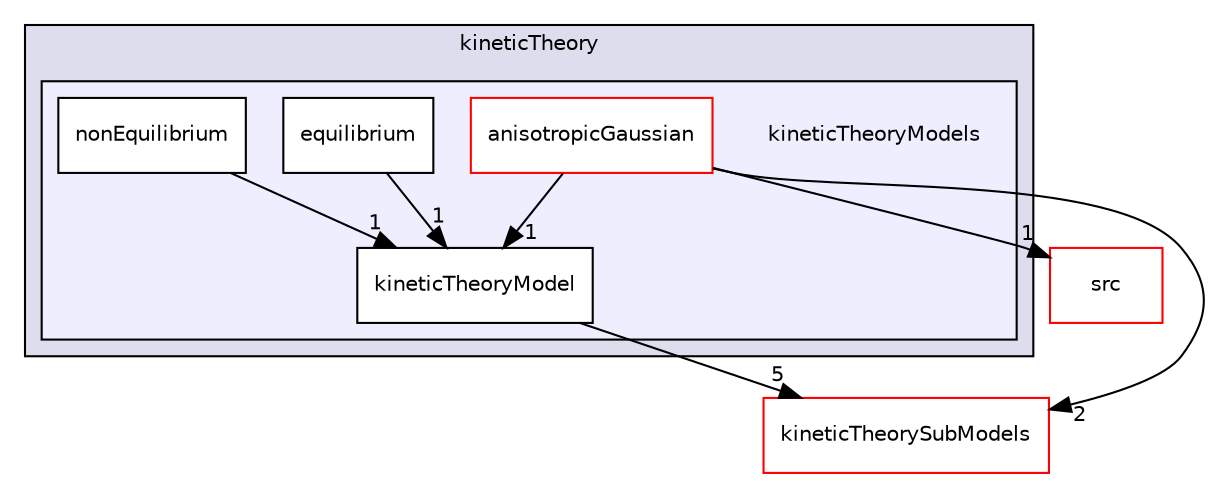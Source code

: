 digraph "kineticTheoryModels" {
  bgcolor=transparent;
  compound=true
  node [ fontsize="10", fontname="Helvetica"];
  edge [ labelfontsize="10", labelfontname="Helvetica"];
  subgraph clusterdir_6d070473d805f9b4291e8453a1e3cba0 {
    graph [ bgcolor="#ddddee", pencolor="black", label="kineticTheory" fontname="Helvetica", fontsize="10", URL="dir_6d070473d805f9b4291e8453a1e3cba0.html"]
  subgraph clusterdir_ed2d56e502992d65035ff68b2a9a1135 {
    graph [ bgcolor="#eeeeff", pencolor="black", label="" URL="dir_ed2d56e502992d65035ff68b2a9a1135.html"];
    dir_ed2d56e502992d65035ff68b2a9a1135 [shape=plaintext label="kineticTheoryModels"];
    dir_20f0deba41ea973f19d31e362ab6c4a7 [shape=box label="anisotropicGaussian" color="red" fillcolor="white" style="filled" URL="dir_20f0deba41ea973f19d31e362ab6c4a7.html"];
    dir_d1913197eb336b21677b9a178d95e7ad [shape=box label="equilibrium" color="black" fillcolor="white" style="filled" URL="dir_d1913197eb336b21677b9a178d95e7ad.html"];
    dir_44c13c9e29fecf045ec0d93a50553a5e [shape=box label="kineticTheoryModel" color="black" fillcolor="white" style="filled" URL="dir_44c13c9e29fecf045ec0d93a50553a5e.html"];
    dir_90c42f40985aa783937194b7c961e539 [shape=box label="nonEquilibrium" color="black" fillcolor="white" style="filled" URL="dir_90c42f40985aa783937194b7c961e539.html"];
  }
  }
  dir_68267d1309a1af8e8297ef4c3efbcdba [shape=box label="src" color="red" URL="dir_68267d1309a1af8e8297ef4c3efbcdba.html"];
  dir_f981a973cbcfb4102e151acd659ce85e [shape=box label="kineticTheorySubModels" color="red" URL="dir_f981a973cbcfb4102e151acd659ce85e.html"];
  dir_44c13c9e29fecf045ec0d93a50553a5e->dir_f981a973cbcfb4102e151acd659ce85e [headlabel="5", labeldistance=1.5 headhref="dir_000201_000070.html"];
  dir_90c42f40985aa783937194b7c961e539->dir_44c13c9e29fecf045ec0d93a50553a5e [headlabel="1", labeldistance=1.5 headhref="dir_000281_000201.html"];
  dir_20f0deba41ea973f19d31e362ab6c4a7->dir_44c13c9e29fecf045ec0d93a50553a5e [headlabel="1", labeldistance=1.5 headhref="dir_000012_000201.html"];
  dir_20f0deba41ea973f19d31e362ab6c4a7->dir_68267d1309a1af8e8297ef4c3efbcdba [headlabel="1", labeldistance=1.5 headhref="dir_000012_000000.html"];
  dir_20f0deba41ea973f19d31e362ab6c4a7->dir_f981a973cbcfb4102e151acd659ce85e [headlabel="2", labeldistance=1.5 headhref="dir_000012_000070.html"];
  dir_d1913197eb336b21677b9a178d95e7ad->dir_44c13c9e29fecf045ec0d93a50553a5e [headlabel="1", labeldistance=1.5 headhref="dir_000133_000201.html"];
}
